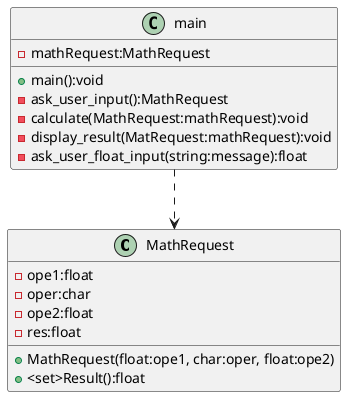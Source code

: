 @startuml
'https://plantuml.com/class-diagram

class MathRequest{
 - ope1:float
 - oper:char
 - ope2:float
 - res:float

 + MathRequest(float:ope1, char:oper, float:ope2)
 + <set>Result():float
}

class main{
 -mathRequest:MathRequest

 +main():void
 -ask_user_input():MathRequest
 -calculate(MathRequest:mathRequest):void
 -display_result(MatRequest:mathRequest):void
 -ask_user_float_input(string:message):float
}

main .-> MathRequest

@enduml
